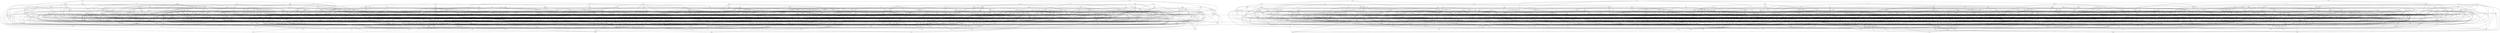 graph G {
jtq -- { nrr nqb }
jql -- { rxs rgl nsb }
gmj -- { fhr cvd rdb fbz jcc }
rdb -- { llj jzl }
fmc -- { brd rkv dds }
qmf -- { nhf xrh xxd nxl kvv }
jqp -- { dtk fmj }
jqk -- { fxp llf }
ccz -- { kmx pcr vdx dbh rxd }
hzx -- { mnf }
tvv -- { ncq tdq }
fpx -- { mgp tbx drv std }
xhj -- { xxd nnk brj tgq jqq }
hzl -- { dkz }
xll -- { vqn tdv tch }
vqn -- { kjt }
sdp -- { qgr hxg vtj vpf }
hks -- { cgx dmc }
fzm -- { hbk tvb rnj }
ppf -- { brd gdn jcc }
mfq -- { kvl fbd mrx }
kvs -- { gsm glq pkq vjh }
crm -- { bmh qpg nsl gkq }
vfx -- { zfx qvl zfr tml }
qxc -- { ddj }
qmd -- { glt zjb }
gcj -- { lhr }
jrg -- { zdk pcb bzv zjv }
blx -- { nqd drv ttm pqx }
jln -- { brp bxq }
knf -- { jzj }
pvn -- { zpp zvl qbx nnt }
ksk -- { qks qmd lvf kkt ksg }
bmf -- { skh mcl }
kcj -- { fth qhf tdd cvb lbm rff }
qbm -- { vkf ctx tzm pgl }
bds -- { gzn slt }
kjc -- { mtd xrt jnq tgb kxb }
jct -- { hvh kvf jfx fkq cgz }
xgp -- { nxl qkr sxn csh }
bgg -- { ltv pnr }
frp -- { hqp pvv bmf }
nnx -- { hzk dpv nbs }
hsn -- { jsm }
rbd -- { thx cgf dbr cqx }
lsj -- { vbr nfm mdd }
sjc -- { zdf lnf }
jdt -- { tpm ccv zpp }
ktl -- { ntf bms tgl txf nrf }
lsl -- { vrn cnb lgp }
kpz -- { pxj nrr tns }
ftd -- { zds jlt }
hvm -- { cxz kfc pkm rqh qvl }
gjz -- { jlt jds grh dth }
tch -- { srh zqb }
sgs -- { dgr pnx hcz }
qhf -- { tbp }
kfp -- { qtf vzg kfm lrd }
tsr -- { grn tkd }
fnp -- { kpg tbq vpv vxd }
xfl -- { ssl ttz npx }
srt -- { cnc rdx rdf }
zsc -- { pcp tdm knz tgc ztl }
tbx -- { nkq dbl qjl pth }
stk -- { bhm cxq }
qtl -- { jdv }
hqg -- { rbj bng zpj lfv ksq hdk }
tpb -- { nqd }
tdv -- { zsl xcd }
sbg -- { sss dnp lfd llb }
lxp -- { pbk xcq }
qps -- { dls mtr }
lnd -- { dtk rzp vpn }
pcc -- { vjh csh bmh tbp }
svc -- { sdz fpr kpq }
sjx -- { hlv qmh kzk grd }
rgf -- { vcn jkm }
kxh -- { nds hnl mhj nfs }
jmh -- { tct hjq rxn qcg }
hzg -- { ltz }
jlf -- { xtt hzx gvg gjl chm dlt }
cnk -- { ddb fvb lbs tnd }
bzj -- { qzr pnk }
hnf -- { mkd }
plv -- { ttn xkh }
rgt -- { dmj mdk ndz drv }
pnk -- { ppf }
vfh -- { fps pkm ssj pdl }
zfj -- { hng }
gnk -- { lpt shm pvn }
ndz -- { knq }
xcb -- { bgg qgj jkl }
jkc -- { ndz jzj cng lzq }
rrm -- { kfm tth }
krj -- { nsb tbh bbp }
qvl -- { zhx zqc }
fkg -- { nvk }
hfk -- { dxz pqj rhn }
lft -- { vmz vdj jth dbj }
tdq -- { nxl jth }
vrg -- { hzg }
fkj -- { bxc phk }
lfv -- { hmc qdm }
lgp -- { rsk krt }
nqp -- { mbd lng }
qhj -- { tkd }
jjs -- { dgr lxp bnx dgj }
ggp -- { nmm tlc gzn hgd fnh tth }
cff -- { fjk pxj nvt }
ttj -- { qfm sts qdr gbz }
djh -- { gkb hjg }
ftr -- { vmz rqf nzq pqm nxr mpg }
nbh -- { lmq cng lpt }
ssl -- { gdl }
zvm -- { sjc tgn dhg qmh gvt }
ggj -- { vls zbv }
cch -- { mlz dlr }
cmd -- { vsj kjt xlb rpm }
skx -- { rbr ssd }
bsr -- { mpl kmx ktr fjb ksq }
rcn -- { njb }
lkv -- { fkl rhl zvg nkc }
lgd -- { frc rbr spx jlj bzj }
nrf -- { vqs }
sgc -- { ssv dhh fzm vmz fzl }
gqq -- { vtk tnd }
nlx -- { cgx }
xct -- { tsr rzk lqj lgm }
sqp -- { cmk qfx }
bjg -- { nnz lhr }
hmb -- { xfb tsr qtf qnx }
gqn -- { xgx hxg glt fhr gqc }
mmh -- { fps }
lgh -- { ltg tgq zds bbd }
zgv -- { qdm qjl cjb lpv }
frk -- { sgk }
mdf -- { pgr ccv phk }
gxn -- { cgf nvk }
sdf -- { dkr mnq }
sxt -- { bmk kdj }
dng -- { tbh rpm fbk }
sjr -- { nfm tfv mjc }
xxp -- { vfm xhp }
kzr -- { fzb }
dvt -- { hks fqg lgh }
lpl -- { kng tth fnj cfz }
cxk -- { szb bhp vkf zrz }
rzl -- { nft hqg glm }
xlx -- { zfr nmd ddk mpp fqb }
ksx -- { phl tmr rpm jbz pxr fgc tfv }
ghd -- { mgq xhp fnx }
xbf -- { znf }
qzn -- { rsf }
lkx -- { hhf hnx tlx hbj }
rpz -- { npm nts htk }
zps -- { djb skq mxh }
zmn -- { jmq hqp }
lts -- { pxj xmj ppz nfq }
jlk -- { pqt nbh nlk tnr rdp }
bms -- { xcd lqt }
brm -- { dxt xxn qxc nkj }
lxg -- { zxm tpm }
jxd -- { vgr cds gsm zxj }
mlz -- { clk }
pth -- { cnb }
hlc -- { dqr jhg hnf }
nns -- { rgc bds hch kkk }
tvk -- { sss zxj krs }
phl -- { rgf zrn }
hjm -- { qfl vtk hsc }
mgj -- { lfb mlx nnz cxb }
dmj -- { djb fmn }
npx -- { ktq ltg }
qmh -- { dfx }
pgk -- { jqq rdh dsj qnn hxj }
lnr -- { gbl cjg gfz jqk }
zsj -- { zfj fqt }
brz -- { bpf qbd ftd qmf bmf }
zhx -- { pds tnd dmm }
qhg -- { xll cmk ppz srx }
vfd -- { zln cdn }
jmx -- { mnf bsq }
dqh -- { nms fpr nkj }
smg -- { glp ngt pnk }
ztl -- { vcv mbc }
pvk -- { rzk }
jhm -- { gqq qtl ztl xml }
rzr -- { rxk mdh }
nzp -- { dpv mqg mjb pdf }
ngb -- { fkl ctx dcq czx }
tdc -- { dlt tbd }
nqs -- { mps qlv ssx xbp hcn }
pmd -- { fvr vmf gcd vvt }
shq -- { rtm bpm bqc dkm }
tgr -- { rbs txf ftx mcx rtm }
grn -- { rjm nms }
psq -- { fmj }
ksg -- { kdk qzn hzx glt }
bnq -- { ckl }
jnq -- { hzx qpd hjl dcl xbk }
zqb -- { frl }
vlq -- { snh rpm }
pkm -- { jkm }
jpd -- { ltl drn gck bxc bkh }
smd -- { dvt mbc hrz czx }
slg -- { pds }
dcs -- { dnh }
gfz -- { zdj }
kcb -- { dxz mfg jln }
dxk -- { sgf bjf nzq fps scq }
rzq -- { llh }
xmx -- { kdt xbf kgb jjf }
jds -- { rjh rgl jqq }
zdx -- { npt }
dqz -- { thx dqr }
jpn -- { qhj jjf }
rtf -- { hsn cjb vvt ghd }
xcc -- { sdz xtt }
jtx -- { qlm crb qxz }
cct -- { dlv xgg dmp gsd }
cbz -- { zvc dtv dkm qbd }
jtk -- { qgr vnx xbp }
vhz -- { fts tvx krj njb }
hhq -- { nxb bsq fjn }
qbx -- { qpd cxg }
jfr -- { qzb vdf fzm frk }
jzp -- { tvd rls lfb fqg lhs }
cvd -- { qnx }
pkz -- { fbk qnz }
njs -- { fzl }
mqb -- { gdl }
mhs -- { vdx }
bvd -- { fsg ldf }
xmk -- { hzg mbd fpg fhr }
dpv -- { lrk }
szb -- { qpt bxt }
fnj -- { qkl }
mgx -- { ktr zll hvt }
bpf -- { jmq htd }
zst -- { sfh lxz zfl mgp }
chl -- { gxn dcs }
ddj -- { znl }
bbd -- { pnx tfv }
bph -- { ftx dxp dqq vfl mmd }
blt -- { hjb djf rbl bmf }
cvb -- { kft }
bsh -- { qpm snm vqn njb }
cmk -- { bcd }
hdl -- { kfz dsf }
jmm -- { qpm ttk }
cqx -- { lxj tcf djh }
ptp -- { kzv qgj rxk }
rmt -- { vft ttk }
bdk -- { mjl nfc xnd tll }
jzj -- { rjq }
fvp -- { vtk gqq rbl bst }
hjl -- { jnx }
xqk -- { qhd cbv }
mpg -- { dth nnz sgp }
lxj -- { vmh }
rtb -- { slt }
cfd -- { cdl }
kbz -- { vmf njc lqn rgc }
kmc -- { znx hbn }
snf -- { fks kfz }
bqt -- { qnz bmh pxr fth }
qlm -- { dmm tvd }
ptc -- { tzm }
qmn -- { tvd }
gmr -- { sfh rll psd cfz }
jmq -- { kzr }
rjh -- { pcx nxx }
gdg -- { hjg zfl hqk dqh }
fdn -- { jbt }
vpd -- { rhn hng tcs }
xzh -- { skh dnp }
npp -- { qzn vxd kfv }
tbh -- { vcn mdd }
tpj -- { fnj mgq }
pzb -- { xlz lvz ncq qfh }
nft -- { bzv clk vpn }
sqm -- { bbp zds }
czv -- { dxp cdl nhf czt }
zvv -- { mqv thm vsh }
zrn -- { dmv fbk qfh }
jtz -- { rvn vsh ldf }
lnj -- { kzk zhj dzd grn }
nmd -- { mnq nql bkc }
nnt -- { mqv xbk blx }
fzz -- { pkm fkc qkr fbd }
xjb -- { dfh qcg dmj }
qcf -- { dhq fqr lzq }
ljg -- { mkk zvf xmj }
qcd -- { kvl zqb cxz nsf }
ntq -- { rxn lvf }
grh -- { lfb }
cds -- { kpz srh qgj }
pdl -- { ppk dpj xcd }
pxn -- { plv }
zll -- { bng ddc pth }
njc -- { rll hzx }
pbm -- { mmd kks gmt ghj }
dnp -- { mzp }
grq -- { csq dqz tpb ckl }
hsd -- { lmq xdv }
sxs -- { pch ssv qfm lls kht }
mqs -- { xcc vtj mhg qhj nlt }
cbv -- { vdx thm }
mhj -- { nvr mgq }
pdf -- { xgx }
cjz -- { cnz dkz lqt dmv }
zfb -- { nzh lls mpp bgr }
lfd -- { zsl ssj zds }
dvg -- { hhv jhl }
hnh -- { nxq vst lzq }
kdk -- { dtn glm }
dcr -- { tvx }
hvh -- { vlh rmt svd }
kxk -- { sbc sdp hsn shn dfx zvv hjj }
kgb -- { glp gvk }
fkq -- { jlt pxn }
mdk -- { xrt ldb }
nrm -- { mgp njc xdv gfz }
fjb -- { rsf mxm }
tbq -- { ktd jjf }
fvr -- { bpk }
dsd -- { vql sss }
sgk -- { rxk lsz pcp }
qzs -- { ksz mdd }
fld -- { mfm mjc rff qhf }
trb -- { zll trk }
ltz -- { znf }
jxv -- { hbs bbp ptc qkb }
flk -- { ddc hrp rfr mbg }
fjk -- { cxq hzn fbd }
ljb -- { vpn nlk gkb cng }
mgq -- { ltz }
cxb -- { sxn }
btp -- { lrk pxb snf mrv }
gvt -- { rxn }
drc -- { hcn mxm stg kkk npp pxs zfv rpf }
msm -- { hlx trx xjp jrc }
dkr -- { mcl }
nxl -- { vzh }
bxt -- { bql }
kpg -- { htn }
hrz -- { lbz mcx ljx }
mcf -- { cfz dhq lhm glp }
gft -- { bng qhd }
bzc -- { lhb mfn dgx xcd }
tmr -- { ddk dxz srr }
xlk -- { shl chm tlc tpj }
nfg -- { fvb xml vtk }
zvc -- { qfx jkl }
vvg -- { kks jhl }
gdn -- { knf glp }
rqk -- { kfv djh tkd bsd }
qnn -- { rgf }
fhq -- { dcr ftd rdf pnx }
tmz -- { ttk }
pcx -- { glb pnr }
llr -- { jjn nfg gsd }
ftv -- { ppz xvz vvv }
jfs -- { kjh lxz krt zll }
fkc -- { ftv krj xmc }
rmr -- { qgf fts }
lzq -- { hrd }
fsg -- { thm }
vqg -- { vfr xtt mpl }
gqc -- { nvr shn }
kct -- { lnf hpt frc dbh }
ngx -- { pvk pgr }
rkl -- { vrn hnf }
ttn -- { mdh }
zdm -- { fzm pnt kjm mcg qlg sfz }
nhx -- { rbr }
jmd -- { lkd bzj ggj mdf }
hcr -- { gsd sqp kjd vtk }
scq -- { ckz nrr nxp }
hds -- { pxr mjc }
dzj -- { mcl }
ssj -- { stk zmr qzs lvn }
jjp -- { lxp fqt tgq npt }
qkr -- { zqc }
nxp -- { dxr }
bcx -- { bbm lpv zrx }
rbl -- { vbc hzl }
phm -- { tpm vdx nrt }
jnk -- { vcn zfj ltj }
zlc -- { dcs clf cvd }
mrf -- { rjq }
nlk -- { mqv kpq kgf dxt }
zdj -- { hrd }
cpb -- { gft glt lsl psq }
rln -- { ffv vqs fqg sxm }
xkp -- { mkh knk kcz vfr mjb }
dqr -- { rsf }
blz -- { zrv jdd bzx php }
svd -- { vmt xrh }
tnb -- { bgp hpv jrc bst }
dch -- { qjl rzp lnj rpz }
crr -- { nfs hjg hch }
xfb -- { ltz bdb }
kkz -- { lvn jmm lbs }
pct -- { qfx mcb fsn }
xgg -- { fqt }
hbz -- { grd kng lvf }
xdx -- { spg vtq zvc rcn }
lhm -- { gvk tdl jtm }
lkd -- { lct jnq rgt tkd kdt }
dkm -- { pdl czv ltj }
zpl -- { bdl rjm }
dzd -- { xbf dfx rdp }
cvs -- { mcg ppg nfq tml }
mjm -- { hvl zzj qxc zgn }
jzl -- { jtm jrh tpj }
rqf -- { dgj tdd mfq }
xjn -- { fth czh pft tbk }
rls -- { vjh snh }
sdv -- { dfh kfm }
vbn -- { qkl kpq bkh lxz }
ngm -- { mdd gjq nfm vmt }
nvt -- { dvg bhm }
fsl -- { tgn xsl vfm }
dzr -- { fvr dsp }
cdn -- { rtb }
dmv -- { ltg }
ckm -- { sqm bdt xcd rgl }
phk -- { drv ltl }
tkm -- { fsr }
hcn -- { hrp }
hdf -- { smh trk hkn lgp }
fcr -- { pgk nxh mgv bxt trq }
ktt -- { qkk hmj tbq xxn cgf }
czr -- { lhs bvh nvt sxv gpm bbd }
bst -- { jsj }
hbn -- { mrv cxg }
bht -- { vtv }
tbk -- { gdl lbm mgr lfb }
dhb -- { rtb grn hjl dcs knq }
ccn -- { dxr }
czx -- { tvd }
brp -- { nkc tmc }
zcj -- { jhg nnx phx }
pcr -- { jsm }
dmc -- { tkm jsj }
kjh -- { smg jjd }
mdp -- { rgf ztx zgf }
ngv -- { sql xtj ttk qzv kvf grc }
bhp -- { crq }
gsb -- { fkc hgp dmv gkj }
hjx -- { fzx rjq kkv }
lcb -- { vhp vlm dpj rmr }
qfg -- { rkl qks hnl zmd drv }
mdh -- { vqs }
rpf -- { gcd }
qsj -- { bff grc dcj ckz }
xzp -- { dtn vfm tvn }
dxl -- { svc qpd gqn qxr }
tpr -- { qkb }
srr -- { nkc npz jnt }
ngt -- { vbx vqz lmq }
sql -- { tdv msr mfl }
tlx -- { gqf xnz }
zzp -- { mdp smt frk cgx }
pdz -- { qlc nds vqz }
nrz -- { xcb zfj gmt pch }
jkl -- { pbk }
dds -- { pxs nxb dkq }
vrk -- { fkj kps jqk }
cdq -- { bnq grd rrm dsf }
mvd -- { gqd vkf qmn }
xmc -- { gjd qfh }
nxq -- { fks dsp }
mcg -- { zdx }
kjp -- { tdm pcp ljx srl mhz mmh }
lng -- { fsg }
lkm -- { qgj sxj ktq lsz }
xgc -- { vjn pdz nlt qjn tfj }
xlb -- { gkq czh }
mmd -- { vvv rgl xvz }
pzf -- { gsd dgr qhh xvz mjl }
zgb -- { xjp }
nzq -- { qzv rmt lcj ttn ktq }
nds -- { gcd xjv bzr }
dlz -- { rdf ntf ddk fvb }
kdj -- { lvf jmx }
hch -- { ktd hbt }
sss -- { lbs qfh xgg }
glq -- { rcj xnz vjh }
mlx -- { trf sgs xkh gjj }
fhk -- { zvg xlt mhz gcj }
pgt -- { mbb czd hqt qgs std }
bzx -- { hdl dnh fss }
pqx -- { znl zrx }
qfx -- { dpl }
hsr -- { cdn fxp pcr jls }
bbm -- { nbs skx }
mfg -- { tzm spg }
tml -- { qfm }
sbd -- { dsd ksz bsh gqd }
gsm -- { cmk cdj }
zfx -- { jvr dvg pbk xgm }
vnc -- { slg rxs }
qlv -- { jjf hkn }
mgr -- { vvg zxj pcp }
pqt -- { gdn csq hfd }
fpp -- { qhd kpm }
ncq -- { kfc qkb }
vft -- { dcr xlz }
rvr -- { gqf dnp lhs rtm }
bsx -- { ssd ptk tlj }
ddc -- { pvk zdf qmh vss }
clf -- { llj hbn }
ttl -- { nkq hrd }
jkm -- { npz }
hzb -- { bht smh rpq vnh }
bnt -- { pch dmc rxs sxm nfc }
xbk -- { xgx gck }
hxg -- { lpl }
vdf -- { kcb bcn ltv mfg }
hbd -- { rdb jmx gvg knq zmd }
fbd -- { pqj }
vdd -- { fvr znx }
jzn -- { bgr rdh bql bgg }
sbc -- { dlt }
mnz -- { rjq }
dsj -- { lhr krj }
zcx -- { rgr vtk xlb jkm }
dnr -- { sbg hng tcs ftj }
hbj -- { npt ffv gmt ssl }
blp -- { dsp zpk zmb pdk }
sfl -- { fbk tgc clm pch bks }
bgn -- { qfm rgf lqt }
mld -- { kpg mbb fbz jnx }
znz -- { gzz lnj nvk cnb }
sjd -- { hrk kcd nqs }
mbg -- { rtj bvd jtm rsk }
bmh -- { npt }
vlh -- { vcv }
trx -- { rzb }
dxt -- { vpv nvr }
npm -- { xhp drf tkd }
slt -- { rtj }
rpv -- { zvg dmm skh }
dmp -- { rgz nqb pzh }
hpv -- { mfm }
fdk -- { dsj xrr zjz }
bqc -- { mcl kgs gmt }
jdh -- { pkq frk jqq }
rll -- { drn sfh mps }
mfh -- { vsq csn qpd ltz }
ztx -- { vql pkz }
pqg -- { cmv xpz dxr sxs jlt }
qzr -- { rbj }
kjl -- { xrn nxb kzk ktd vdx cdn }
lgs -- { hxg dzr kdt dhq }
ssx -- { cxg }
pcb -- { zxg dhb }
mfb -- { lbv mqk mhs dhn php }
bzr -- { tbd ltl }
zmm -- { gfj gfz lxz qgs gzz }
mgv -- { kzv tzm }
ffv -- { mfn }
rdp -- { mxm }
mrx -- { vmn lqt }
lcd -- { xzh ssl cff frp rjh }
vbc -- { snm }
cgz -- { ltv jll bpm nhf llb }
rgr -- { sql csh qgf mpp }
php -- { qkk lcg cnb }
mpl -- { ngx hmc mnf }
fpc -- { hvt qps kmx lxg }
ctx -- { dth ssj }
nlf -- { dmm sxm ddk hsc }
gjq -- { cmk nrr vzh }
jjm -- { kkk chl qps xzp }
qxz -- { kjd fdn }
xxj -- { vst drv }
nrt -- { gzn fnj }
qtz -- { gft gvt bzv }
xxt -- { mfr nsv hfk gjj bff }
hjb -- { gkj ddb mcg }
gpr -- { ctx rdh jmm bhm }
zgn -- { kmx }
dkq -- { qzf jqp nnt }
mpv -- { gfj flk nxq }
lxz -- { rjm }
mbd -- { dsp fss }
zrz -- { qtl phl rzq fkq }
rkb -- { vmf hnh fzx zrx }
kfc -- { cvb }
kjt -- { fbk }
mqg -- { pvk }
bdc -- { dhc grh jrc cgs bjp }
lrd -- { lrk qtz hbz tvn dtp }
fbv -- { hmc ttr hrk }
hfg -- { brj vdj xvz sfz }
gfl -- { fjb xsl vnh pdk }
mjr -- { bgp }
tgb -- { vpn mkd nff }
rmv -- { gcd fmc lpl mps rzl }
rdx -- { pds }
shm -- { ptk rzk mnz }
tks -- { hds xvz vlq jlb knc jnk }
ckl -- { tjf jsm cxg fgx }
nzc -- { xxp xqk hjx gns }
kgf -- { fsl fpp sxt }
zfl -- { kkh mxj }
tvn -- { vrg cgf }
zfr -- { nrr qbd }
jhg -- { qnx }
qxl -- { ttz cgc hlx mfl }
rxm -- { mdh tmc cvb }
mxg -- { qth ksb ztl }
chk -- { svz qzr zxg }
fsn -- { qmn dhh }
fpg -- { rbr csq dlr }
svj -- { rhz lhr smt mfl }
htp -- { fks mkd xdv }
hhf -- { jkl }
rbs -- { srr xxd }
qgf -- { pxn hng }
nfc -- { pkq }
ppj -- { spx mgp fmj kgb }
vfl -- { bhp }
lfb -- { npz }
pdt -- { dtk pqt zdj cbl }
jgz -- { xnq dbr bht rbb }
drf -- { bds qjn }
bdz -- { qnn gsd fzb bgr }
tdl -- { nvr }
rlb -- { kfc czx mqb tgs }
zvl -- { qnx hjl }
dgf -- { vbf htd }
qlh -- { tjk jfx zmn cfd nsl }
qlg -- { srl mkk xkh }
dbj -- { zvg dxp bpm jkg }
npg -- { mcg ftj zpq mgr }
thm -- { chd }
ksb -- { pvv stk khj }
lnb -- { dng knd scc cgx hbk }
nfs -- { jvs }
sxj -- { czt }
bzs -- { nxb nms kcz }
lpv -- { lnf }
zpq -- { kft srh }
gbl -- { hsk rgc rtv }
pkp -- { jjm fvg rpf }
xqx -- { lrg pnf qcf smh }
tfj -- { djb nlt bzm ntq rpj }
djf -- { zrk slg pnr }
kvf -- { txl }
ppk -- { crb jvr }
zkg -- { lng vnx }
tvb -- { ssj sch fdn }
vnh -- { nlt jdt }
kpj -- { qxz zgb hzl fdn }
gdl -- { llh }
srx -- { qzv frl trf }
mdz -- { mmh kft snm }
xbl -- { hpv cnk ktp sbt }
jsm -- { nhv rbf }
vqz -- { kpm }
ppg -- { scc smt ftv }
xhp -- { ddj }
knk -- { clk }
qpv -- { jjd vjn kdt }
hlv -- { lnd bnq cjn }
cxn -- { dhq dsf sgb svz }
rqb -- { bxt dvt vcv dcq }
xgq -- { rtp vsq vkb vqz }
csq -- { fjn }
mjl -- { pzh }
vzh -- { xlz }
mlq -- { zxj jsj rjh ztx }
dqt -- { cfd }
fxp -- { tbd fmn }
tbj -- { vns zpl qzn vfd }
khj -- { xrh plv skz }
qbd -- { pds }
cdl -- { pbk lhb }
bkc -- { dtv jhl hhf }
hps -- { xnq htp bmk ssx }
htk -- { ptk drv }
qjc -- { qkb dgr tcs }
gmd -- { mdk qdm vst }
zjx -- { nsv zpq hpv }
kvl -- { qpg nsl lhb }
cfp -- { cjn sjc skq }
xlt -- { rdf dgj mzp qnn }
mnr -- { csq jqp }
trk -- { fkt kzk lqj }
ghx -- { fkg lqn xqk pdk zhj }
nts -- { qkl kmc jgn }
vrn -- { nhv mjb }
dth -- { nqb dpj vhp }
sgf -- { jpg sxj vbc }
jvr -- { jfx }
hxj -- { mdh }
dgx -- { cmk ssv rls }
rgd -- { pnh qmd qcf bxc }
nsv -- { nfq }
ljt -- { tkm cfd jql qhf }
bzf -- { mms bgr }
qgr -- { bzv }
gpb -- { nqp blx ssx zfv }
rxf -- { rpq hrp vmh knk pcb pmd nfs }
fnx -- { vrf skx }
dtn -- { nkj }
rtv -- { xdb cvd kpg }
fzl -- { rgz }
dbl -- { lbv mxh }
kbx -- { zbv }
tcf -- { gfj }
mcb -- { tmc knd nxp }
bks -- { tnd sxn }
rxd -- { sbc jvt }
hbt -- { fnj szl }
jcz -- { dqt tgc gbz pgl }
lvk -- { lnf nmm xdd }
spg -- { cxb clm tpr }
ndl -- { knz mqb tkf }
nkl -- { cbv }
rhl -- { ndl vnc fgb zvf }
xxn -- { csq bht }
glm -- { mxm }
vlk -- { dzr jcc pxm znx }
ctn -- { nbs ksq tcf zkg }
grv -- { vbx llj jnx }
bzm -- { hzk fnx tjf }
hhd -- { rbs hxj lkm }
bxm -- { hgv dhc kjm fmf }
hvt -- { cjn }
cnp -- { kht lsj snh msr }
zqc -- { pnr }
xlz -- { nhf }
fxl -- { vqs txl tgz tmz rzr }
zjv -- { chd pvk }
lrg -- { ltz mrv }
bhs -- { hdl nqp hjl hll }
dxz -- { hhv }
cmj -- { fps qld rgz qhd }
rbb -- { qjn kkv rtp }
ddb -- { mdd }
gdj -- { qdr pdl hnx gpm }
gzz -- { dnh ntq bsq }
gng -- { sdp ttl vrg bzv }
tkf -- { hzl dkr sqm }
gjh -- { hlc phs fgx zmb xgq ggc }
gvg -- { rdp djb }
pgl -- { pkz }
snv -- { npz dkz mbc }
mqq -- { jnr tfj dxl qpv }
lhl -- { zpp svc }
dlv -- { rxs }
hll -- { qxs lpv vls }
mcr -- { hds hbs dgx jtx hzt }
qct -- { dst kcz bmk rsk mhg }
zvg -- { xml }
gfp -- { vqf }
qdz -- { qbd ssj sbt }
txv -- { lhl mrf cdn ckl }
gqd -- { cmk }
kfv -- { qdm }
fgx -- { tgn vdx }
glp -- { vpj std }
tll -- { gjd npz fmf }
llz -- { kvl blg bbp lcb }
kcd -- { dsp jvs jlj }
vmf -- { mtr }
drv -- { cvd }
frx -- { sdv jrh psq bvd }
qbh -- { vqf gsv htk }
lvz -- { jmm kvf nvs }
mtd -- { mlk gkb qks jtz kjh }
qks -- { ssx }
knz -- { sxj }
nnz -- { gkf }
scc -- { kht }
bsc -- { ttn mvd dzj dng qtl }
qpg -- { nxp }
blg -- { brj pzf kvs kjk sqm }
hgv -- { nlx hhf }
tgs -- { fvb gdl }
xgm -- { qss jln kgs }
zfs -- { qxc spx htc spm }
chm -- { hrk tlc rvn }
ddp -- { srt vvg }
kkh -- { rbr vrf shn }
zvf -- { xjp vlm }
mfr -- { rdx mpp vlh xmc }
cmv -- { zgf }
pvv -- { fll njb }
qdr -- { dkz xtj }
ttr -- { vrf vpv kfm }
mms -- { srh jtq jsj }
jbz -- { bhp srl }
fvg -- { jgn dcl }
pxs -- { htn gxn }
sxv -- { gqd srh hgf }
vgr -- { dth glb zqb phj }
glt -- { mlz }
znx -- { zxm }
pxj -- { kgs tgs }
jnd -- { xrh nnz }
fmf -- { fbk }
nff -- { lbv }
sts -- { jnd slg jtq rgl dcr }
ldf -- { vqf zmd }
cvj -- { cng fnx }
fjd -- { pss }
bvh -- { jnd dqt nzq }
jtm -- { tjf nvr }
qgj -- { gcj }
skz -- { vhp sxm npx }
phs -- { llf fvr tbx }
zrp -- { lcg tdc rxf zrv }
cnd -- { vmf ddj xbp }
pxm -- { cnd tsr bpk qgs }
qzx -- { xnz fdk pmr bxt }
hdk -- { fvr vqg xjb }
ltv -- { vkf rcn dxr }
vss -- { svz kdj }
cvp -- { llr nxr dqt vlm ktq }
phb -- { vmn vfx qfl rxm }
fqr -- { hrp kbx }
xrt -- { vkb tpm }
phh -- { ghj fzl tvx mkk sjr zgf }
phx -- { drn djb knk }
nxb -- { fpp tlj }
dgl -- { vdd fpr vqf }
mfl -- { kjm }
vtj -- { cfz rzk vrg }
fgc -- { bql nfc ktp }
jsk -- { trb hnh zps zlc }
vbf -- { bjg rcn nzh pcx }
drn -- { znf }
jhq -- { vft jbt }
msp -- { psd vfr zdj xvh rbj }
glh -- { bdb grv fpc sdz chk }
dls -- { fkg tdl }
bzb -- { mfm vcg nlx nfq clm tvv }
mzf -- { tvx cct cnc fkl jth }
vvt -- { bds }
ckj -- { pcr nvk dfh grf }
rbf -- { vpv }
nsl -- { qhf }
kdt -- { qlv }
dtp -- { hrp }
mhg -- { rtb }
ljf -- { qth vrs szb lcj }
gsv -- { hrd lmq rpf }
cql -- { clk }
gnf -- { vss gmd lvk mgx xvh }
skh -- { mzp nxr }
hpt -- { sxt cng bnq }
rnj -- { txl pvv kht }
jll -- { lnf gkf }
qpt -- { sfz }
hgp -- { xzh knd tvb }
msv -- { zdk ckl hsd jdt }
vxd -- { smg pdf gqc }
cfq -- { zmr hjb ckz cmv }
fkl -- { qzs vfl }
crb -- { rzq }
knc -- { csh nsb tlx }
ftl -- { qfh hsc bcd hzt xcq }
czd -- { brd }
trf -- { vjh hks sxm }
rkv -- { zpl zpj dtp }
ljx -- { dkr }
qtf -- { lqj skq }
xmm -- { vmh mhs skq thx }
kcz -- { cnb }
lbv -- { vjn }
ztm -- { vjn gfp gkb mnr }
lsr -- { vvv lhn vmn xgs }
nvs -- { ttz pvv bhm }
pcz -- { vqg qhj chd hnl fmn htc gfp }
sxn -- { qpm }
ccv -- { fss jzj }
kjm -- { vqs }
fnh -- { lvf vqz zmd rsf }
xpz -- { nzh nxp krs vvv }
fbz -- { ldb szl tbd }
trq -- { dlv plv pgl }
nmm -- { kfz hfd }
vcg -- { rjh fqg }
znl -- { zrx }
nss -- { tzm sdf gkj qhf }
dtv -- { ngz }
vsh -- { lxz zgn zbd rkl }
kzv -- { rxs }
nqj -- { zsj qgf qjc jkg lsz }
krt -- { xcc cfp bpk }
rlv -- { hvl knf bcx cgj }
vpn -- { xxp cql }
smt -- { kft nsv pnx }
bxb -- { xfb lgm snf zjv }
cnc -- { fqb }
tgx -- { jdh sqp bzb fkl }
xmj -- { czt jhl }
fks -- { fss lmq }
xzv -- { dkz tns }
ghj -- { pnr tvd }
lfc -- { lxp tvk hvm bzf }
kqr -- { npt }
nql -- { dvf vlq tdd }
lsv -- { frl jvr kjd mrx pct dlv }
rff -- { njs ljx pqj bxq }
zxj -- { xkh }
cqc -- { lqt pzf bjg ksz }
qxr -- { vpj pxb }
kpq -- { fbv }
nhv -- { dbr }
cdj -- { vkf gqd mnq }
pgr -- { std }
zsl -- { pbk dnp }
rqh -- { pkz bxt zgb }
qjn -- { lgm }
vls -- { kng }
jkg -- { rzr }
kdp -- { mfn xml dkm nsf }
xjp -- { clm }
grd -- { rkl zkg }
ktr -- { dlt }
tcs -- { xcq }
cbl -- { chd }
dcj -- { tfv bck gjj }
lbz -- { bnx bms }
jfx -- { cxb }
pfx -- { nff vrk dgl vdd }
nxx -- { vmz ngz mcx vql }
bjp -- { dgx bql zmn }
xdd -- { fsg bdb qxs }
tgz -- { vbr rzb fts }
zzj -- { kmc rcb ttr }
ntf -- { lls bkc }
zdk -- { rrm lxj }
dss -- { dqz fkt mnz cjg shn }
zjz -- { hzn lbs knd }
xsk -- { cql qcf qqf bzr }
tlm -- { ltj ccn dsd glb }
hnx -- { snm npx nrf }
hjj -- { hzg }
xgs -- { dvf ddv tgz }
rnr -- { slt hsd zxz ktd }
dhg -- { vzg hjj zzj }
lvn -- { lcj qpt }
dqq -- { rmr bck crq xcq }
pmr -- { kzr ljg vtq qkr }
bdt -- { vhp fts trx }
cgj -- { drn cch }
skd -- { kkh nzp hkn dfh }
grc -- { xrh rqf }
lhc -- { vfr ngt bxc kdb }
fhc -- { zxz fcd drf xhr knf trb gvk }
gkq -- { mfm kht }
sgp -- { gkj qfl dkz }
bdl -- { jzj hrk }
jlj -- { llj sjc rgc }
zmb -- { rfr sfh }
mcn -- { hhq fzx fjn kkh }
qzb -- { npx tch grh }
zln -- { ttl vkb mnf }
pgn -- { hbk lls kjd gqd sdf }
lhs -- { lsz zdx }
kxb -- { bdl ssd kbx }
dcl -- { frc dbl rjm mhg }
qss -- { pcx ttz }
stg -- { cqx ngx cbl }
xsl -- { lvf dxt }
mtr -- { tpb }
gnm -- { hnx tdd xxd pxr hcz }
ttm -- { rtb tpb sdv }
bgp -- { nnz mqb }
dhz -- { vft cxz lhz }
kkt -- { kkv hsd tbx }
rhz -- { xnd czt bjf }
hqp -- { zqc }
pss -- { qfl gkf }
zkh -- { vzh ktp skh nfc zmr }
jjd -- { qcg }
zrs -- { tgc bxq dkz khj }
lbm -- { bxq }
jdv -- { hhv nqb }
gsk -- { zvc dvf glb xzv }
nsf -- { jnt kgs tdq hbs }
grf -- { llj vpv mgp }
tnr -- { hjg kbx cfz }
sjn -- { hgv nxp lhz ngb }
bcf -- { zxm xbf dls ttl }
vzd -- { bql dmc bjf njs cnp }
bff -- { tzm qzv }
vrs -- { tpr tjd }
rcj -- { nnk cxq hsc }
rtp -- { dtp zdf bmc }
xdb -- { xxj zfl vnx }
jjn -- { bmh vpd crq }
dtk -- { mjb }
kks -- { pzh }
rdh -- { dhh }
svq -- { ltv hbj dvf fkc }
dph -- { bst qth jth ztl }
xrn -- { jnr xjv xxj }
cgp -- { gmq kps dch nrm }
hqr -- { mqb rbs ddp jfx }
bsf -- { lxj sjd dfx jtk }
jvt -- { lxg xbp rxn frc }
nkq -- { jhg mtr }
psd -- { kng }
hvl -- { bhs brd ckl vfd }
vfj -- { tcf gzn mps vfm }
vsj -- { txl snh fmf sts gpl }
rvn -- { szl rfr }
cfj -- { hsn brd jvs rtj }
rpj -- { lfv vss mnf }
dcv -- { pqm xll tvv bpf }
sgb -- { nqs hbn jnr }
mxj -- { nkq cjn nhv }
jdq -- { bbm qbh kkh mkd crr }
gmq -- { kdk hnf svz }
zhn -- { jbz fdf qld cmv }
tjg -- { mrv csq qkl }
pft -- { pzh jsj }
htd -- { hxj dpl }
tdm -- { cnc dpl }
hqk -- { qcg }
tct -- { sxt nms lnf }
jzr -- { hbk gpl rzb kzv }
pnf -- { nqd }
shl -- { zzj bkh xdv bng zxz }
dxp -- { vlh }
ncn -- { fcd lpt fbz cgj }
hgf -- { pss ckz xfl tml mcx llh }
ptk -- { lbv }
vcr -- { lbv znx zgn hjg }
csn -- { gck hbt xtt ttl hcn nkl }
lhz -- { gqf qnz }
mhz -- { mjl }
hzk -- { cjb }
fkt -- { vjn htc }
qjl -- { hcj }
jrh -- { vmh }
ltl -- { lpv }
ftj -- { zgf npx }
jfj -- { mpv mhj jnx mqg }
hqt -- { pqx vzg sbc }
xlr -- { mgv fjd ppk }
rgn -- { hqp rpv knz gdx }
vsq -- { vbx htc }
vsp -- { hhv nsb crq kzr }
gpm -- { fzb jlt kvv tns }
fll -- { smt sdn jll }
ttz -- { rhn scc tgq }
pxb -- { lmq gck }
nkv -- { fqt lvn tpr zjx }
ntt -- { cvj lld vnx lng }
cgs -- { bcn ccn pvv ksz }
bkh -- { czd cbl }
pll -- { mmh pds brj }
hmj -- { cbv bpk vvt qgs zxg hvt }
ccr -- { pkp qqf pgr cvj }
mkh -- { mnf xxj }
lms -- { sdz vrf hgd hjq }
jrc -- { vmn }
ssd -- { nfs }
kvv -- { kgs }
qhh -- { brp qkb }
zrf -- { ltz tdl ptk jzl }
rcl -- { xjb rxd vns fqr nqd pkp sjc }
nxh -- { zmr kzv sfz }
cnz -- { kjd mnq vsp }
dhc -- { lvn gjd nkc }
bvq -- { slt vdx clf lng }
xtj -- { sdn tjd }
kmx -- { psd }
hjq -- { zkg fmj }
bvg -- { fkj zzj pdf pnh bmk }
gns -- { sbc xhr qlv }
vtv -- { xnq }
pnh -- { sbc ktr }
pnt -- { ltj qlm frl }
lcg -- { hvt zbv }
vzg -- { mqg dxt }
tlr -- { csn rcb jjd gbg }
hcj -- { kbx gvk }
vtq -- { ltg kqr }
nlt -- { xnq zjv }
hcz -- { bcn kqr }
frm -- { lpv tkd mnz kpq }
smh -- { kkk skq spx }
dlr -- { gfp }
jpg -- { pnr zrk hpv kzv }
jqq -- { cxq }
srh -- { scc bhp }
sbt -- { fqb }
dst -- { dls htn knq }
rtm -- { sch dgj }
jnr -- { mxh }
fpr -- { lpt }
hgd -- { zll zdk }
ffh -- { pll sbt ccn jnt }
xcq -- { xgg }
hzt -- { fsr dgx }
bck -- { bcd qmn }
jls -- { fhr qxs }
qzf -- { kpg mrf hqk }
bnx -- { vcv tkm }
nfm -- { npt }
hhk -- { qdz tjk bgn llb vcg }
ngz -- { bbp }
fgr -- { dgf jkg jnl gjd xzv }
lld -- { lbv kpm zpp }
mbl -- { xlr snv dpl vfl dtv ffv zpq sch tbp }
rhn -- { vbc }
jtt -- { zsj mms krs sdf }
qlc -- { qhd bzs hmc }
dnq -- { ddp vlq zgb tbp }
vjh -- { nsb }
zxs -- { fnx thx zvl }
ddv -- { vrs qmv ppz }
vst -- { mbd }
hsk -- { kbx vqf knf }
mmz -- { pth zxg lgm mnr }
mqk -- { pxs dhq xhr }
gjj -- { mbc tns }
tjd -- { vql }
jpc -- { fqx qhd hch kmx }
nln -- { fnx ggc vpj fmn }
qld -- { tjk zdx }
bjf -- { qpm srt lls }
bjz -- { fjb mxh bdb rfr }
kps -- { dbr rbr }
kxm -- { szl mbb znl xhr vqg }
qgs -- { qxr vkb }
mlk -- { glm rfr htk }
zrv -- { bmc tjf }
phj -- { tvd krs mqb }
lqj -- { gvt }
gbg -- { nkl dsf pnf }
qqf -- { ltz qgr tlj rpq }
nzh -- { tmc cxb }
kgd -- { ctx trx dhz vsp }
rbj -- { qhd }
lct -- { zrx cql }
fcd -- { htp jls }
cxz -- { fth ssv }
zdn -- { gqf bcn tmz tdv }
kkp -- { dkr dpj lcj mjr vtv }
dgr -- { llb }
cdc -- { qdr kbj ngz zrk svd ptp }
rpq -- { dtn }
vpf -- { bdl vsq mgq }
zbd -- { lct nff fkg tdc }
mkd -- { bsq }
gbz -- { kjt jll }
rgz -- { mjc }
jgn -- { rfr kfv }
cjg -- { pnf nbs }
lrk -- { nhx }
xnd -- { bcd ptc }
fgb -- { tgr hsc lbz }
lqt -- { kks xcb }
mbc -- { txf }
xvh -- { pnk hvt }
cgc -- { dzj npz njs }
fdx -- { vnc cdc gqf jhq }
nnk -- { mdz tjd }
dhn -- { bbm phx hcj pmd }
zpj -- { dnh cgf rcb fss }
hzn -- { bks ftx }
bmc -- { htn }
tcb -- { sgk xnz fjd dzj }
fxs -- { nhx mqv mbb jpn }
dbh -- { nkl thx glt }
zsv -- { mzp vmn bzf bgr }
gjl -- { hpt ztm fvg }
zfv -- { ksq zxm xjv }
nxf -- { rzp kkv nbh gjl }
bsd -- { hzk bmc hjj }
snj -- { hqk tjg lpt xgx zbv }
qmv -- { dmv vqn mjr fqb }
tcj -- { kks njb svd mxg }
bpm -- { ddb }
msr -- { txf }
hlx -- { nlx fsn }
vdj -- { nxr qnz }
xjv -- { nrt }
kjk -- { zqc nrf qpt }
hmc -- { kfz sbc }
xcd -- { hqp }
sdn -- { vcn }
skq -- { rbf }
rzp -- { tgn }
sch -- { cnc }
zjb -- { qkl vls ndz }
gdx -- { pkq rzb gkf }
spm -- { rlv mkh zcj }
qkk -- { svc rrm fjn }
jlb -- { dgf cnk nvt }
llf -- { zdf vpj }
tth -- { znf vbx }
vbr -- { tnd nhf }
jcc -- { cjb }
dzk -- { mkk msr jdv hhd }
vns -- { czd cch }
zxk -- { cdl rzq tmz }
lfl -- { fkj qzr bsx chl gnk }
cms -- { rcb dqr phm lhl }
rsk -- { jvs }
hfd -- { hkn nhx }
vck -- { xgq jpn fzx mhs }
ktp -- { cdl }
bgf -- { cqx dlr lrg rtj }
vlm -- { rxs }
czh -- { kkz vcn }
jdd -- { dpv zxs ggj }
jbt -- { bcn tbp }
lhn -- { jhq bxt sbg }
vvm -- { cgx dhh fxl sdn }
jnl -- { tch rhz zrk ptc }
gkf -- { mdd }
pdk -- { rbf cch }
ldb -- { kpm nkj hbn }
tjk -- { qgj }
pqm -- { qkb vvg }
zpk -- { zjv jrh zxz hnl }
vmt -- { txl jmq }
xbp -- { nvr ldf mrf tlc qxs }
zhj -- { pxs ndz }
fdf -- { jnd pft hfk }
lqn -- { gfj vtv }
fqx -- { rpf crr psq tlj }
kfg -- { dcq xcd qpg xml }
tgl -- { mhz bpf mjr }
xrr -- { jnt jhm tlx }
ftx -- { lhb kqr llh }
ggc -- { jls mlz }
hvn -- { fsr qss gjd crb mfn }
qth -- { nhf }
kbj -- { mcl hcz rxk }
dcq -- { hjm }
srl -- { mdz }
pqj -- { gcj }
zfg -- { zxk fsr fzb pxn rdx }
hbs -- { fjd }
kdb -- { fss bsd qbx }
gpl -- { lbm kvv qhh }
}